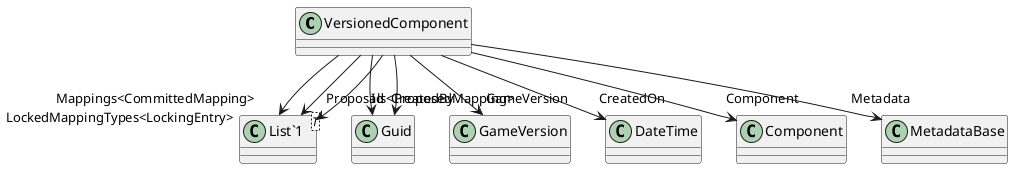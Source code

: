 @startuml
class VersionedComponent {
}
class "List`1"<T> {
}
VersionedComponent --> "Id" Guid
VersionedComponent --> "GameVersion" GameVersion
VersionedComponent --> "CreatedBy" Guid
VersionedComponent --> "CreatedOn" DateTime
VersionedComponent --> "Component" Component
VersionedComponent --> "Metadata" MetadataBase
VersionedComponent --> "Mappings<CommittedMapping>" "List`1"
VersionedComponent --> "Proposals<ProposedMapping>" "List`1"
VersionedComponent --> "LockedMappingTypes<LockingEntry>" "List`1"
@enduml
